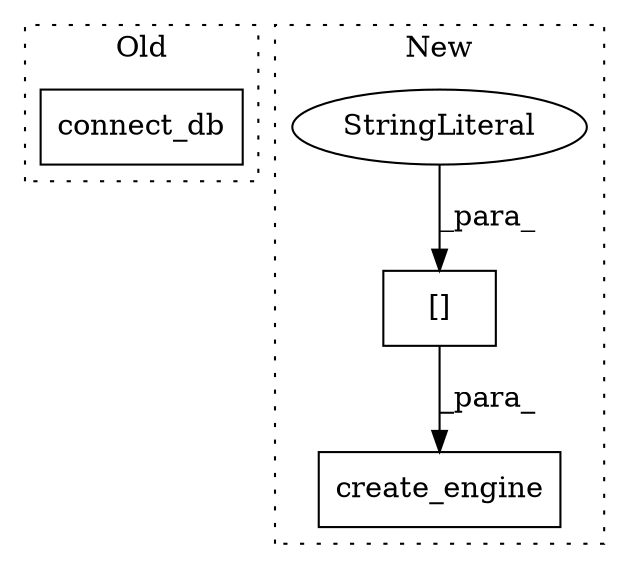 digraph G {
subgraph cluster0 {
1 [label="connect_db" a="32" s="8347,8371" l="11,1" shape="box"];
label = "Old";
style="dotted";
}
subgraph cluster1 {
2 [label="create_engine" a="32" s="7749,7788" l="14,1" shape="box"];
3 [label="[]" a="2" s="7763,7787" l="14,1" shape="box"];
4 [label="StringLiteral" a="45" s="7777" l="10" shape="ellipse"];
label = "New";
style="dotted";
}
3 -> 2 [label="_para_"];
4 -> 3 [label="_para_"];
}